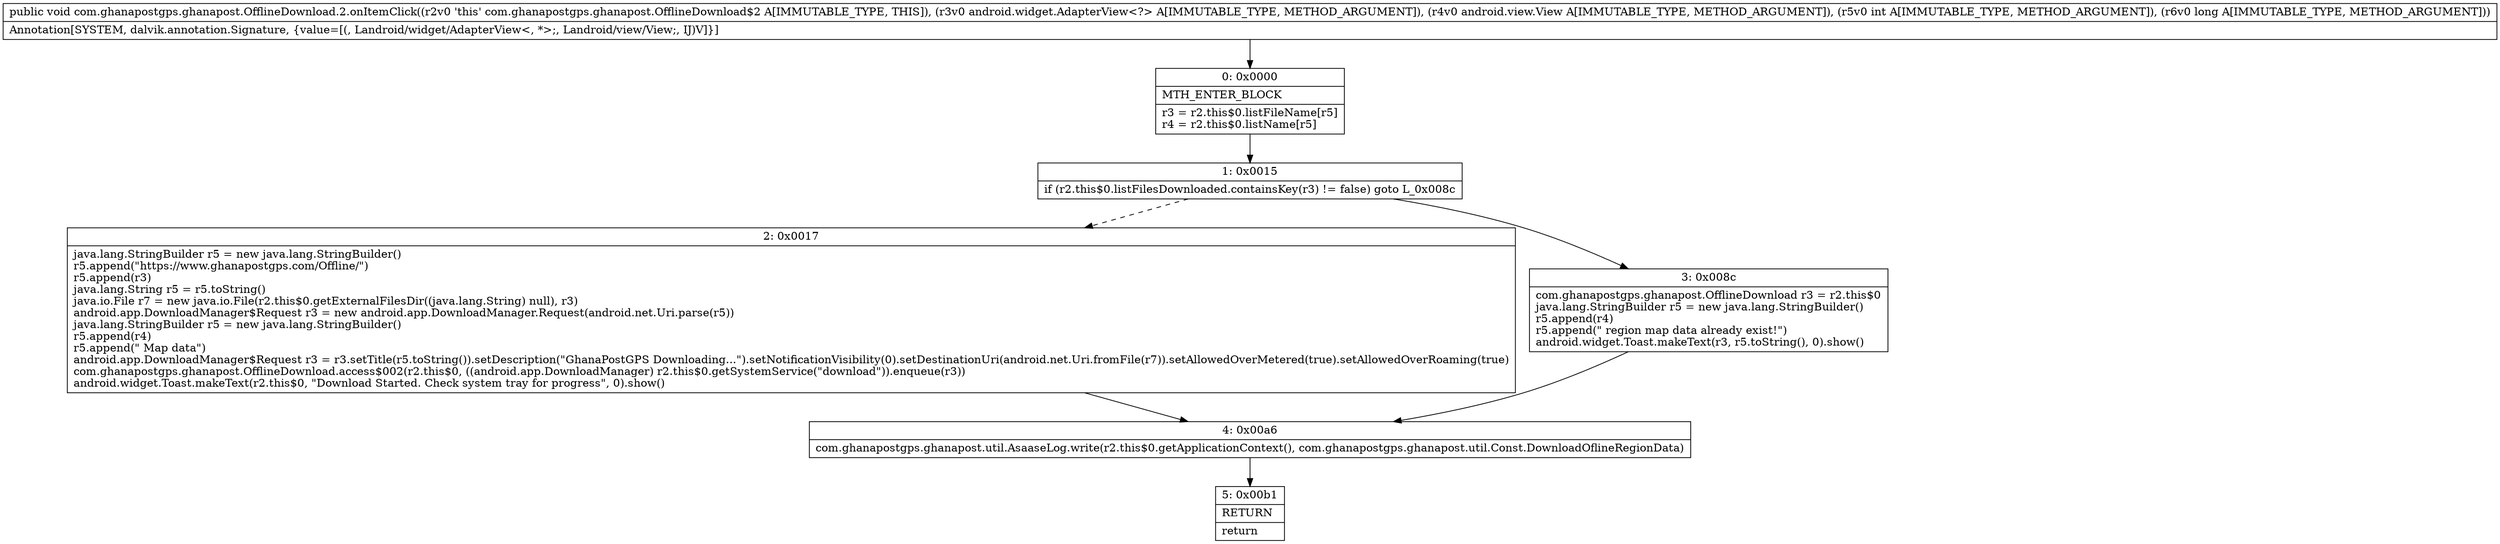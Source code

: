 digraph "CFG forcom.ghanapostgps.ghanapost.OfflineDownload.2.onItemClick(Landroid\/widget\/AdapterView;Landroid\/view\/View;IJ)V" {
Node_0 [shape=record,label="{0\:\ 0x0000|MTH_ENTER_BLOCK\l|r3 = r2.this$0.listFileName[r5]\lr4 = r2.this$0.listName[r5]\l}"];
Node_1 [shape=record,label="{1\:\ 0x0015|if (r2.this$0.listFilesDownloaded.containsKey(r3) != false) goto L_0x008c\l}"];
Node_2 [shape=record,label="{2\:\ 0x0017|java.lang.StringBuilder r5 = new java.lang.StringBuilder()\lr5.append(\"https:\/\/www.ghanapostgps.com\/Offline\/\")\lr5.append(r3)\ljava.lang.String r5 = r5.toString()\ljava.io.File r7 = new java.io.File(r2.this$0.getExternalFilesDir((java.lang.String) null), r3)\landroid.app.DownloadManager$Request r3 = new android.app.DownloadManager.Request(android.net.Uri.parse(r5))\ljava.lang.StringBuilder r5 = new java.lang.StringBuilder()\lr5.append(r4)\lr5.append(\" Map data\")\landroid.app.DownloadManager$Request r3 = r3.setTitle(r5.toString()).setDescription(\"GhanaPostGPS Downloading...\").setNotificationVisibility(0).setDestinationUri(android.net.Uri.fromFile(r7)).setAllowedOverMetered(true).setAllowedOverRoaming(true)\lcom.ghanapostgps.ghanapost.OfflineDownload.access$002(r2.this$0, ((android.app.DownloadManager) r2.this$0.getSystemService(\"download\")).enqueue(r3))\landroid.widget.Toast.makeText(r2.this$0, \"Download Started. Check system tray for progress\", 0).show()\l}"];
Node_3 [shape=record,label="{3\:\ 0x008c|com.ghanapostgps.ghanapost.OfflineDownload r3 = r2.this$0\ljava.lang.StringBuilder r5 = new java.lang.StringBuilder()\lr5.append(r4)\lr5.append(\" region map data already exist!\")\landroid.widget.Toast.makeText(r3, r5.toString(), 0).show()\l}"];
Node_4 [shape=record,label="{4\:\ 0x00a6|com.ghanapostgps.ghanapost.util.AsaaseLog.write(r2.this$0.getApplicationContext(), com.ghanapostgps.ghanapost.util.Const.DownloadOflineRegionData)\l}"];
Node_5 [shape=record,label="{5\:\ 0x00b1|RETURN\l|return\l}"];
MethodNode[shape=record,label="{public void com.ghanapostgps.ghanapost.OfflineDownload.2.onItemClick((r2v0 'this' com.ghanapostgps.ghanapost.OfflineDownload$2 A[IMMUTABLE_TYPE, THIS]), (r3v0 android.widget.AdapterView\<?\> A[IMMUTABLE_TYPE, METHOD_ARGUMENT]), (r4v0 android.view.View A[IMMUTABLE_TYPE, METHOD_ARGUMENT]), (r5v0 int A[IMMUTABLE_TYPE, METHOD_ARGUMENT]), (r6v0 long A[IMMUTABLE_TYPE, METHOD_ARGUMENT]))  | Annotation[SYSTEM, dalvik.annotation.Signature, \{value=[(, Landroid\/widget\/AdapterView\<, *\>;, Landroid\/view\/View;, IJ)V]\}]\l}"];
MethodNode -> Node_0;
Node_0 -> Node_1;
Node_1 -> Node_2[style=dashed];
Node_1 -> Node_3;
Node_2 -> Node_4;
Node_3 -> Node_4;
Node_4 -> Node_5;
}


